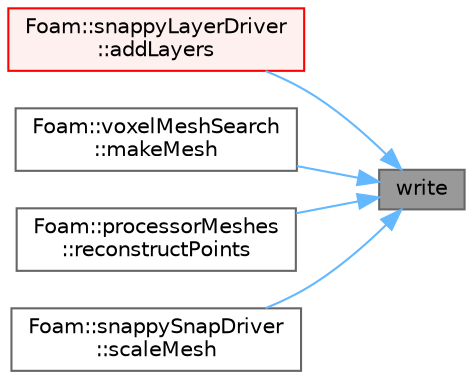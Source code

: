 digraph "write"
{
 // LATEX_PDF_SIZE
  bgcolor="transparent";
  edge [fontname=Helvetica,fontsize=10,labelfontname=Helvetica,labelfontsize=10];
  node [fontname=Helvetica,fontsize=10,shape=box,height=0.2,width=0.4];
  rankdir="RL";
  Node1 [id="Node000001",label="write",height=0.2,width=0.4,color="gray40", fillcolor="grey60", style="filled", fontcolor="black",tooltip=" "];
  Node1 -> Node2 [id="edge1_Node000001_Node000002",dir="back",color="steelblue1",style="solid",tooltip=" "];
  Node2 [id="Node000002",label="Foam::snappyLayerDriver\l::addLayers",height=0.2,width=0.4,color="red", fillcolor="#FFF0F0", style="filled",URL="$classFoam_1_1snappyLayerDriver.html#a763fdd4af75939b41f923967cbc004af",tooltip=" "];
  Node1 -> Node4 [id="edge2_Node000001_Node000004",dir="back",color="steelblue1",style="solid",tooltip=" "];
  Node4 [id="Node000004",label="Foam::voxelMeshSearch\l::makeMesh",height=0.2,width=0.4,color="grey40", fillcolor="white", style="filled",URL="$classFoam_1_1voxelMeshSearch.html#ae7a8819e78beb266e0b78025900917eb",tooltip=" "];
  Node1 -> Node5 [id="edge3_Node000001_Node000005",dir="back",color="steelblue1",style="solid",tooltip=" "];
  Node5 [id="Node000005",label="Foam::processorMeshes\l::reconstructPoints",height=0.2,width=0.4,color="grey40", fillcolor="white", style="filled",URL="$classFoam_1_1processorMeshes.html#a3c986dd25c16cb5d2a3c3ecf708fbe10",tooltip=" "];
  Node1 -> Node6 [id="edge4_Node000001_Node000006",dir="back",color="steelblue1",style="solid",tooltip=" "];
  Node6 [id="Node000006",label="Foam::snappySnapDriver\l::scaleMesh",height=0.2,width=0.4,color="grey40", fillcolor="white", style="filled",URL="$classFoam_1_1snappySnapDriver.html#a4b8f2c5757f4d8cd95f8e1830e44c179",tooltip=" "];
}
